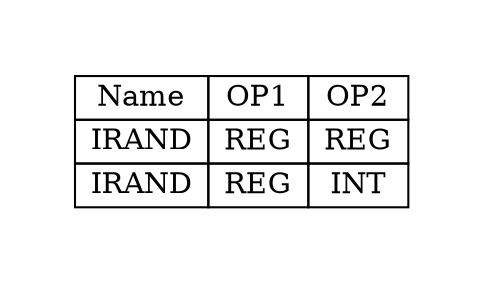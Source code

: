 digraph{
graph [pad="0.5", nodesep="0.5", ranksep="2" ]
node [shape=plain]
Foo [label=<
<table border="0" cellborder="1" cellspacing="0">
<tr><td> Name </td> <td> OP1 </td><td> OP2 </td> </tr>
<tr><td> IRAND </td><td> REG </td><td> REG </td> </tr>
<tr><td> IRAND </td><td> REG </td><td> INT </td> </tr>
</table>>];
}
